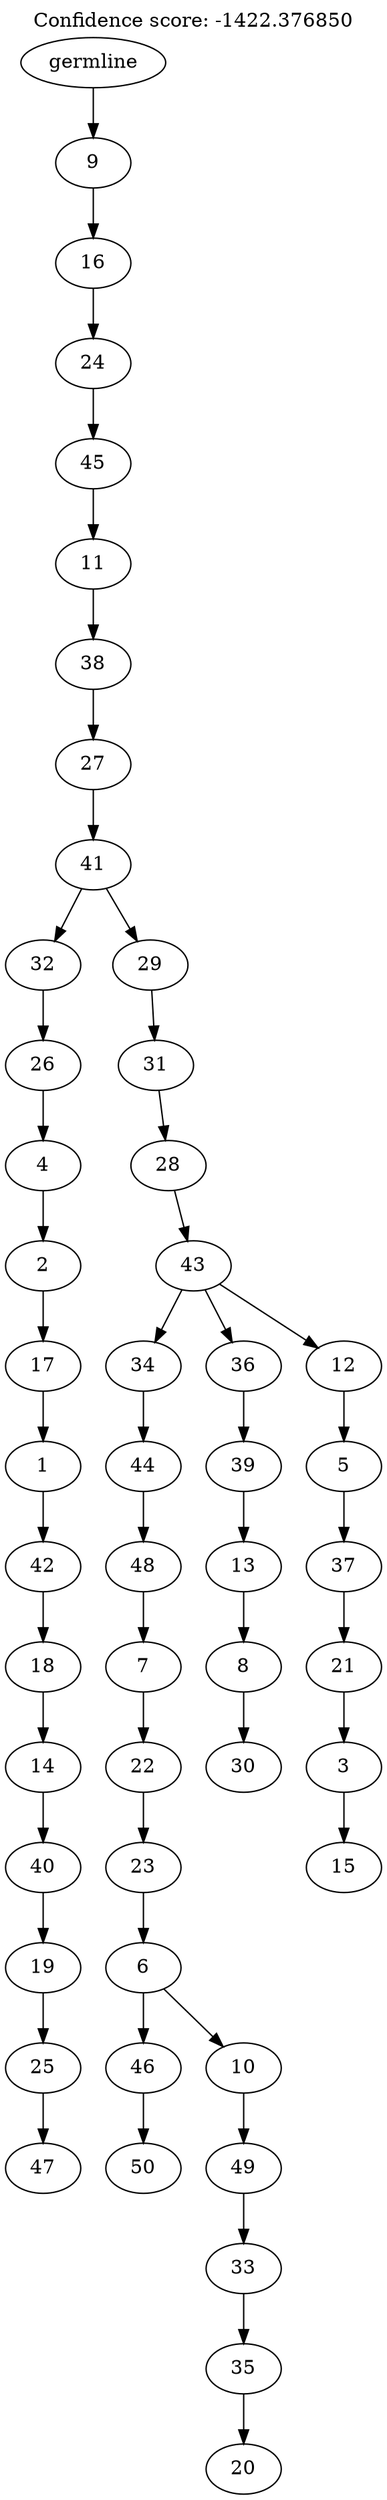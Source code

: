 digraph g {
	"49" -> "50";
	"50" [label="47"];
	"48" -> "49";
	"49" [label="25"];
	"47" -> "48";
	"48" [label="19"];
	"46" -> "47";
	"47" [label="40"];
	"45" -> "46";
	"46" [label="14"];
	"44" -> "45";
	"45" [label="18"];
	"43" -> "44";
	"44" [label="42"];
	"42" -> "43";
	"43" [label="1"];
	"41" -> "42";
	"42" [label="17"];
	"40" -> "41";
	"41" [label="2"];
	"39" -> "40";
	"40" [label="4"];
	"38" -> "39";
	"39" [label="26"];
	"36" -> "37";
	"37" [label="50"];
	"34" -> "35";
	"35" [label="20"];
	"33" -> "34";
	"34" [label="35"];
	"32" -> "33";
	"33" [label="33"];
	"31" -> "32";
	"32" [label="49"];
	"30" -> "31";
	"31" [label="10"];
	"30" -> "36";
	"36" [label="46"];
	"29" -> "30";
	"30" [label="6"];
	"28" -> "29";
	"29" [label="23"];
	"27" -> "28";
	"28" [label="22"];
	"26" -> "27";
	"27" [label="7"];
	"25" -> "26";
	"26" [label="48"];
	"24" -> "25";
	"25" [label="44"];
	"22" -> "23";
	"23" [label="30"];
	"21" -> "22";
	"22" [label="8"];
	"20" -> "21";
	"21" [label="13"];
	"19" -> "20";
	"20" [label="39"];
	"17" -> "18";
	"18" [label="15"];
	"16" -> "17";
	"17" [label="3"];
	"15" -> "16";
	"16" [label="21"];
	"14" -> "15";
	"15" [label="37"];
	"13" -> "14";
	"14" [label="5"];
	"12" -> "13";
	"13" [label="12"];
	"12" -> "19";
	"19" [label="36"];
	"12" -> "24";
	"24" [label="34"];
	"11" -> "12";
	"12" [label="43"];
	"10" -> "11";
	"11" [label="28"];
	"9" -> "10";
	"10" [label="31"];
	"8" -> "9";
	"9" [label="29"];
	"8" -> "38";
	"38" [label="32"];
	"7" -> "8";
	"8" [label="41"];
	"6" -> "7";
	"7" [label="27"];
	"5" -> "6";
	"6" [label="38"];
	"4" -> "5";
	"5" [label="11"];
	"3" -> "4";
	"4" [label="45"];
	"2" -> "3";
	"3" [label="24"];
	"1" -> "2";
	"2" [label="16"];
	"0" -> "1";
	"1" [label="9"];
	"0" [label="germline"];
	labelloc="t";
	label="Confidence score: -1422.376850";
}
